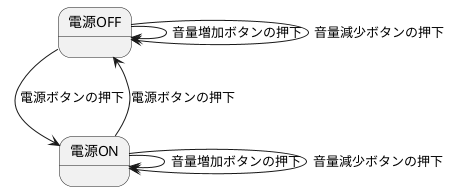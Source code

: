 @startuml

state 電源OFF

state 電源ON

電源OFF --> 電源ON : 電源ボタンの押下
電源OFF --> 電源OFF : 音量増加ボタンの押下
電源OFF --> 電源OFF : 音量減少ボタンの押下
電源ON --> 電源OFF : 電源ボタンの押下
電源ON --> 電源ON : 音量増加ボタンの押下
電源ON --> 電源ON : 音量減少ボタンの押下

@enduml
